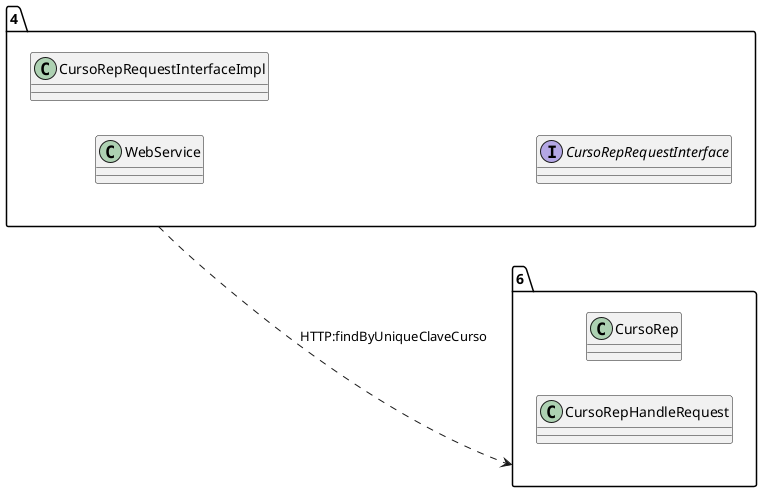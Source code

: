 @startuml 
allow_mixing
left to right direction
package "4"{
class WebService
class CursoRepRequestInterfaceImpl
interface CursoRepRequestInterface

}
package "6"{
class CursoRep
class CursoRepHandleRequest

}
"4" ..> "6":HTTP:findByUniqueClaveCurso
@enduml